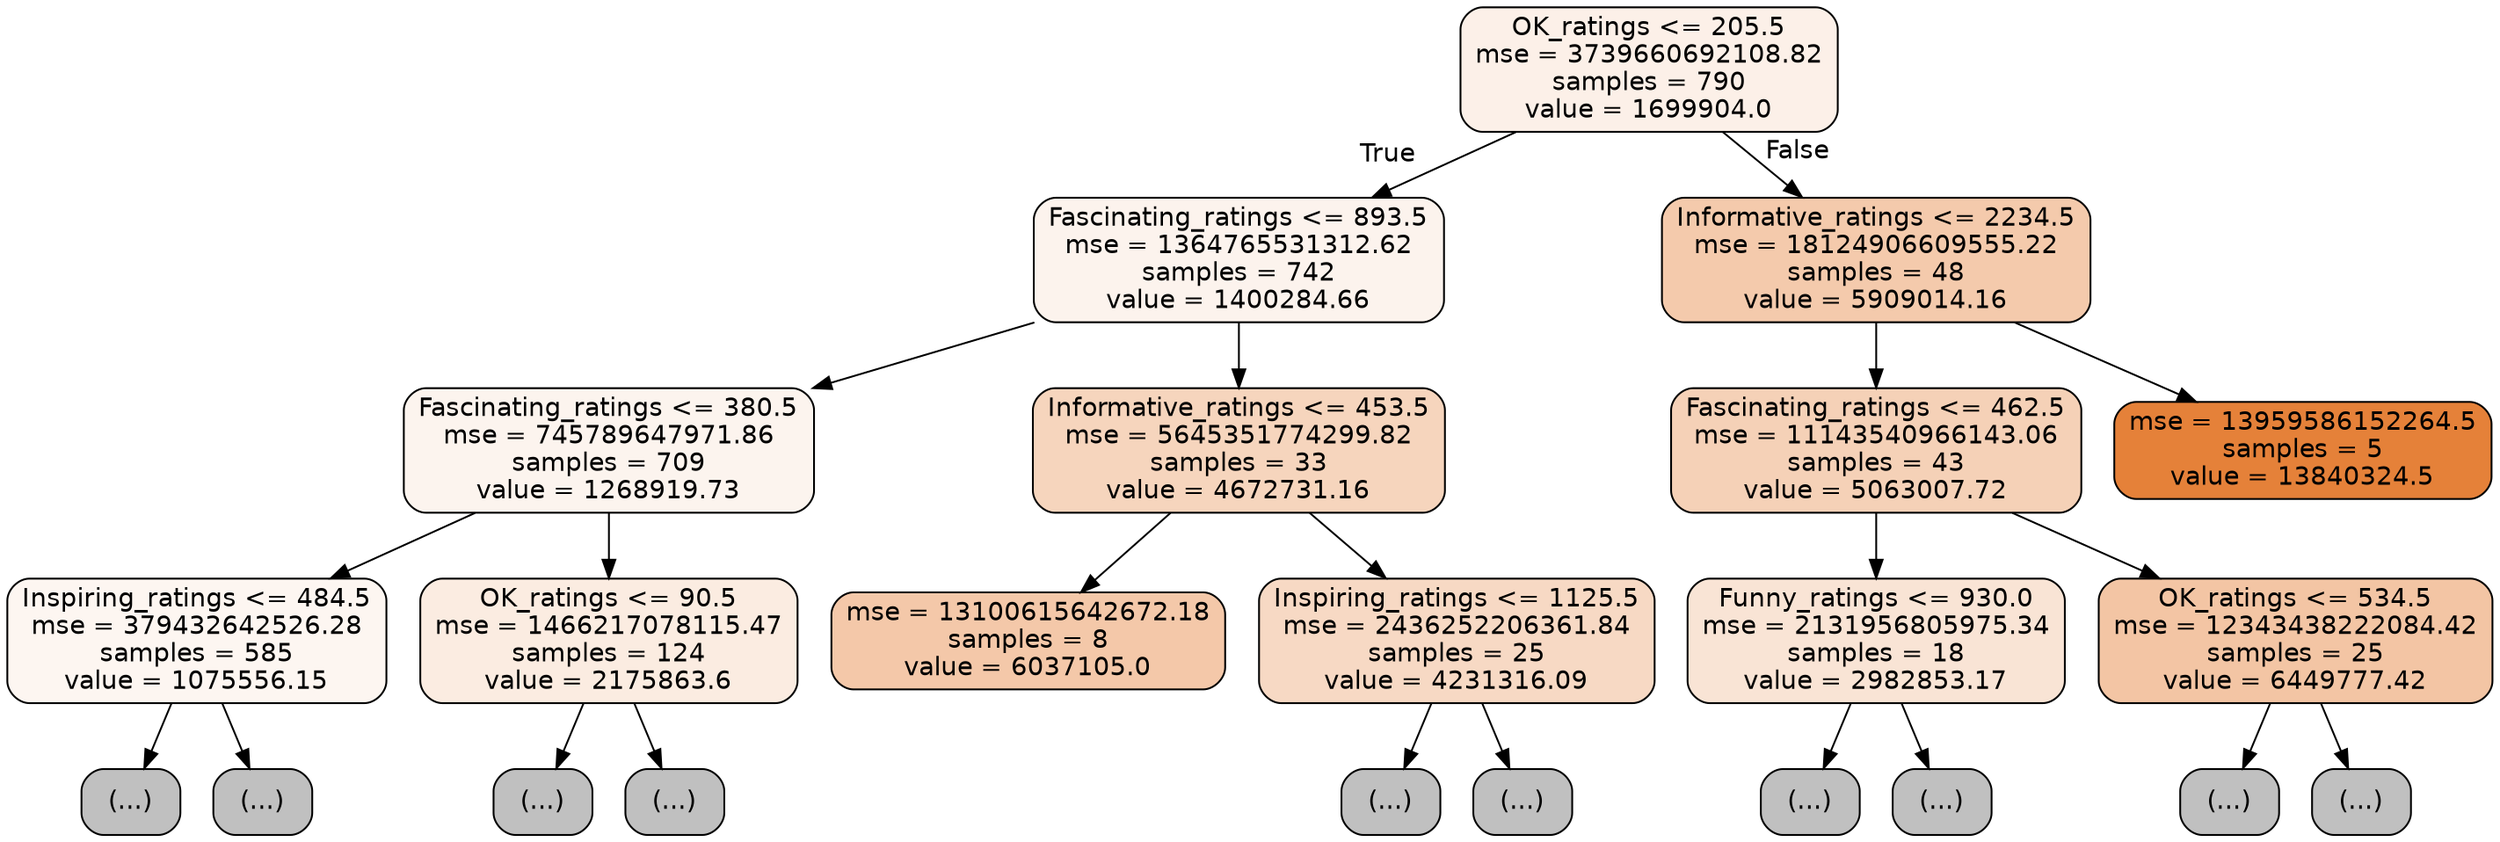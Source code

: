digraph Tree {
node [shape=box, style="filled, rounded", color="black", fontname=helvetica] ;
edge [fontname=helvetica] ;
0 [label="OK_ratings <= 205.5\nmse = 3739660692108.82\nsamples = 790\nvalue = 1699904.0", fillcolor="#e581391d"] ;
1 [label="Fascinating_ratings <= 893.5\nmse = 1364765531312.62\nsamples = 742\nvalue = 1400284.66", fillcolor="#e5813917"] ;
0 -> 1 [labeldistance=2.5, labelangle=45, headlabel="True"] ;
2 [label="Fascinating_ratings <= 380.5\nmse = 745789647971.86\nsamples = 709\nvalue = 1268919.73", fillcolor="#e5813915"] ;
1 -> 2 ;
3 [label="Inspiring_ratings <= 484.5\nmse = 379432642526.28\nsamples = 585\nvalue = 1075556.15", fillcolor="#e5813911"] ;
2 -> 3 ;
4 [label="(...)", fillcolor="#C0C0C0"] ;
3 -> 4 ;
163 [label="(...)", fillcolor="#C0C0C0"] ;
3 -> 163 ;
192 [label="OK_ratings <= 90.5\nmse = 1466217078115.47\nsamples = 124\nvalue = 2175863.6", fillcolor="#e5813926"] ;
2 -> 192 ;
193 [label="(...)", fillcolor="#C0C0C0"] ;
192 -> 193 ;
216 [label="(...)", fillcolor="#C0C0C0"] ;
192 -> 216 ;
229 [label="Informative_ratings <= 453.5\nmse = 5645351774299.82\nsamples = 33\nvalue = 4672731.16", fillcolor="#e5813954"] ;
1 -> 229 ;
230 [label="mse = 13100615642672.18\nsamples = 8\nvalue = 6037105.0", fillcolor="#e581396e"] ;
229 -> 230 ;
231 [label="Inspiring_ratings <= 1125.5\nmse = 2436252206361.84\nsamples = 25\nvalue = 4231316.09", fillcolor="#e581394c"] ;
229 -> 231 ;
232 [label="(...)", fillcolor="#C0C0C0"] ;
231 -> 232 ;
237 [label="(...)", fillcolor="#C0C0C0"] ;
231 -> 237 ;
238 [label="Informative_ratings <= 2234.5\nmse = 18124906609555.22\nsamples = 48\nvalue = 5909014.16", fillcolor="#e581396b"] ;
0 -> 238 [labeldistance=2.5, labelangle=-45, headlabel="False"] ;
239 [label="Fascinating_ratings <= 462.5\nmse = 11143540966143.06\nsamples = 43\nvalue = 5063007.72", fillcolor="#e581395c"] ;
238 -> 239 ;
240 [label="Funny_ratings <= 930.0\nmse = 2131956805975.34\nsamples = 18\nvalue = 2982853.17", fillcolor="#e5813935"] ;
239 -> 240 ;
241 [label="(...)", fillcolor="#C0C0C0"] ;
240 -> 241 ;
244 [label="(...)", fillcolor="#C0C0C0"] ;
240 -> 244 ;
245 [label="OK_ratings <= 534.5\nmse = 12343438222084.42\nsamples = 25\nvalue = 6449777.42", fillcolor="#e5813975"] ;
239 -> 245 ;
246 [label="(...)", fillcolor="#C0C0C0"] ;
245 -> 246 ;
251 [label="(...)", fillcolor="#C0C0C0"] ;
245 -> 251 ;
252 [label="mse = 13959586152264.5\nsamples = 5\nvalue = 13840324.5", fillcolor="#e58139ff"] ;
238 -> 252 ;
}